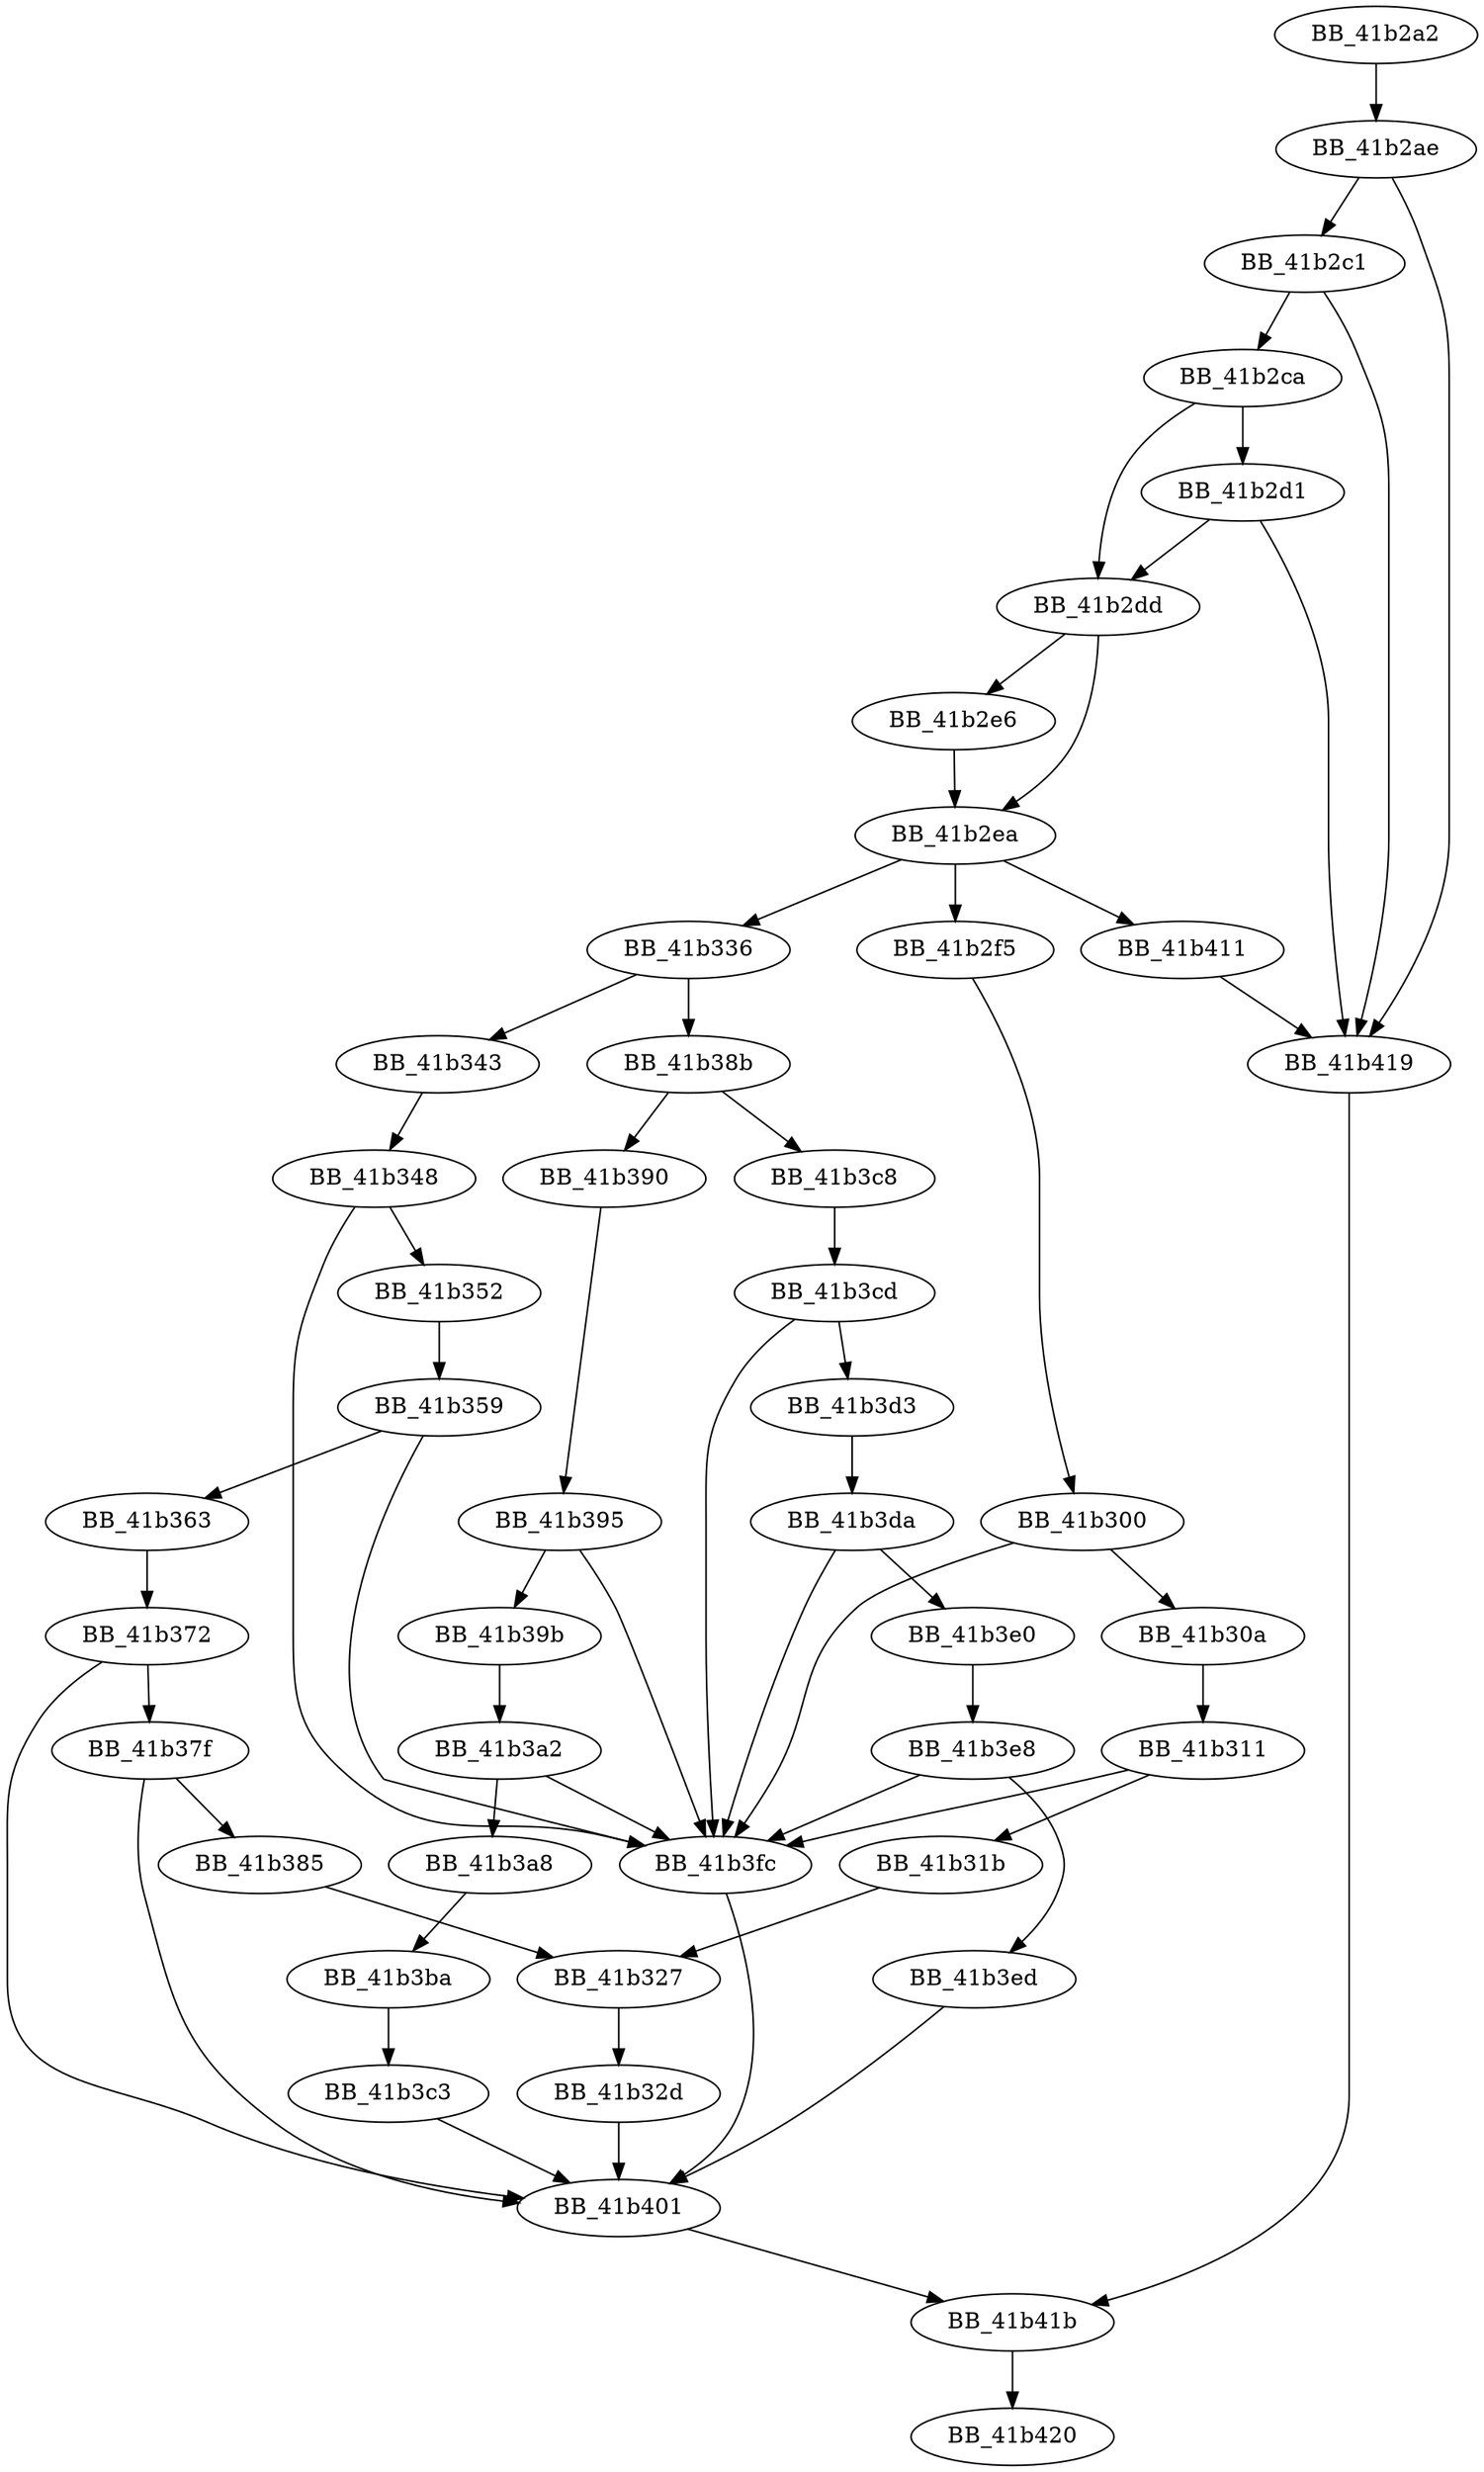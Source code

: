 DiGraph ___BuildCatchObjectHelper{
BB_41b2a2->BB_41b2ae
BB_41b2ae->BB_41b2c1
BB_41b2ae->BB_41b419
BB_41b2c1->BB_41b2ca
BB_41b2c1->BB_41b419
BB_41b2ca->BB_41b2d1
BB_41b2ca->BB_41b2dd
BB_41b2d1->BB_41b2dd
BB_41b2d1->BB_41b419
BB_41b2dd->BB_41b2e6
BB_41b2dd->BB_41b2ea
BB_41b2e6->BB_41b2ea
BB_41b2ea->BB_41b2f5
BB_41b2ea->BB_41b336
BB_41b2ea->BB_41b411
BB_41b2f5->BB_41b300
BB_41b300->BB_41b30a
BB_41b300->BB_41b3fc
BB_41b30a->BB_41b311
BB_41b311->BB_41b31b
BB_41b311->BB_41b3fc
BB_41b31b->BB_41b327
BB_41b327->BB_41b32d
BB_41b32d->BB_41b401
BB_41b336->BB_41b343
BB_41b336->BB_41b38b
BB_41b343->BB_41b348
BB_41b348->BB_41b352
BB_41b348->BB_41b3fc
BB_41b352->BB_41b359
BB_41b359->BB_41b363
BB_41b359->BB_41b3fc
BB_41b363->BB_41b372
BB_41b372->BB_41b37f
BB_41b372->BB_41b401
BB_41b37f->BB_41b385
BB_41b37f->BB_41b401
BB_41b385->BB_41b327
BB_41b38b->BB_41b390
BB_41b38b->BB_41b3c8
BB_41b390->BB_41b395
BB_41b395->BB_41b39b
BB_41b395->BB_41b3fc
BB_41b39b->BB_41b3a2
BB_41b3a2->BB_41b3a8
BB_41b3a2->BB_41b3fc
BB_41b3a8->BB_41b3ba
BB_41b3ba->BB_41b3c3
BB_41b3c3->BB_41b401
BB_41b3c8->BB_41b3cd
BB_41b3cd->BB_41b3d3
BB_41b3cd->BB_41b3fc
BB_41b3d3->BB_41b3da
BB_41b3da->BB_41b3e0
BB_41b3da->BB_41b3fc
BB_41b3e0->BB_41b3e8
BB_41b3e8->BB_41b3ed
BB_41b3e8->BB_41b3fc
BB_41b3ed->BB_41b401
BB_41b3fc->BB_41b401
BB_41b401->BB_41b41b
BB_41b411->BB_41b419
BB_41b419->BB_41b41b
BB_41b41b->BB_41b420
}

